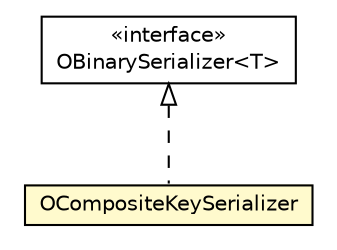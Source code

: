 #!/usr/local/bin/dot
#
# Class diagram 
# Generated by UMLGraph version R5_6-24-gf6e263 (http://www.umlgraph.org/)
#

digraph G {
	edge [fontname="Helvetica",fontsize=10,labelfontname="Helvetica",labelfontsize=10];
	node [fontname="Helvetica",fontsize=10,shape=plaintext];
	nodesep=0.25;
	ranksep=0.5;
	// com.orientechnologies.common.serialization.types.OBinarySerializer<T>
	c2232711 [label=<<table title="com.orientechnologies.common.serialization.types.OBinarySerializer" border="0" cellborder="1" cellspacing="0" cellpadding="2" port="p" href="../../../../../../../common/serialization/types/OBinarySerializer.html">
		<tr><td><table border="0" cellspacing="0" cellpadding="1">
<tr><td align="center" balign="center"> &#171;interface&#187; </td></tr>
<tr><td align="center" balign="center"> OBinarySerializer&lt;T&gt; </td></tr>
		</table></td></tr>
		</table>>, URL="../../../../../../../common/serialization/types/OBinarySerializer.html", fontname="Helvetica", fontcolor="black", fontsize=10.0];
	// com.orientechnologies.orient.core.serialization.serializer.binary.impl.index.OCompositeKeySerializer
	c2233857 [label=<<table title="com.orientechnologies.orient.core.serialization.serializer.binary.impl.index.OCompositeKeySerializer" border="0" cellborder="1" cellspacing="0" cellpadding="2" port="p" bgcolor="lemonChiffon" href="./OCompositeKeySerializer.html">
		<tr><td><table border="0" cellspacing="0" cellpadding="1">
<tr><td align="center" balign="center"> OCompositeKeySerializer </td></tr>
		</table></td></tr>
		</table>>, URL="./OCompositeKeySerializer.html", fontname="Helvetica", fontcolor="black", fontsize=10.0];
	//com.orientechnologies.orient.core.serialization.serializer.binary.impl.index.OCompositeKeySerializer implements com.orientechnologies.common.serialization.types.OBinarySerializer<T>
	c2232711:p -> c2233857:p [dir=back,arrowtail=empty,style=dashed];
}


